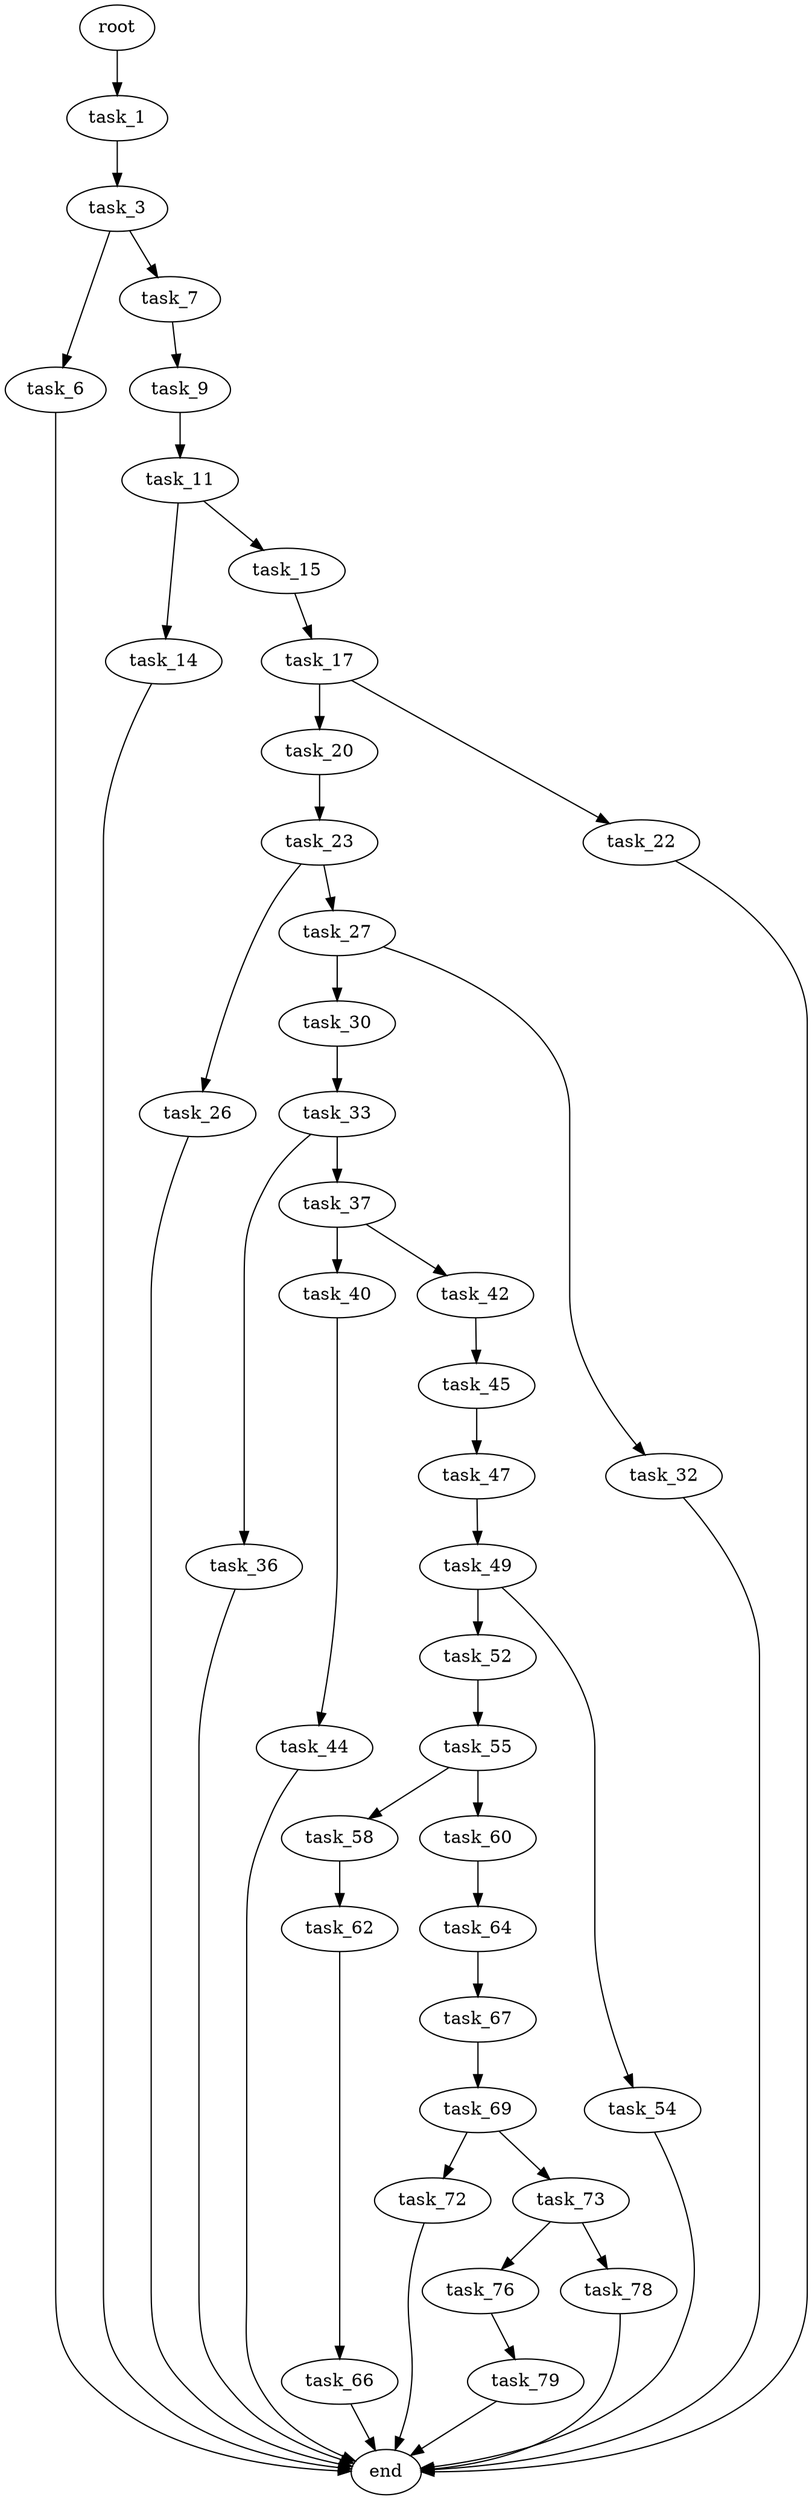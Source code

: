 digraph G {
  root [size="0.000000"];
  task_1 [size="3865639401.000000"];
  task_3 [size="3065664913.000000"];
  task_6 [size="153947939234.000000"];
  task_7 [size="717245759693.000000"];
  task_9 [size="77437215646.000000"];
  task_11 [size="782757789696.000000"];
  task_14 [size="264658625349.000000"];
  task_15 [size="1222286544.000000"];
  task_17 [size="15988629292.000000"];
  task_20 [size="4292989056.000000"];
  task_22 [size="368293445632.000000"];
  task_23 [size="2978218173.000000"];
  task_26 [size="36163855924.000000"];
  task_27 [size="2516726733.000000"];
  task_30 [size="782757789696.000000"];
  task_32 [size="1073741824000.000000"];
  task_33 [size="71232203832.000000"];
  task_36 [size="782757789696.000000"];
  task_37 [size="6572988248.000000"];
  task_40 [size="107441668698.000000"];
  task_42 [size="7608067587.000000"];
  task_44 [size="8062906676.000000"];
  task_45 [size="231928233984.000000"];
  task_47 [size="4239564091.000000"];
  task_49 [size="368293445632.000000"];
  task_52 [size="7421440170.000000"];
  task_54 [size="15913492480.000000"];
  task_55 [size="549755813888.000000"];
  task_58 [size="993898762.000000"];
  task_60 [size="782757789696.000000"];
  task_62 [size="68719476736.000000"];
  task_64 [size="368293445632.000000"];
  task_66 [size="231928233984.000000"];
  task_67 [size="68719476736.000000"];
  task_69 [size="354736540381.000000"];
  task_72 [size="41683196565.000000"];
  task_73 [size="1073741824000.000000"];
  task_76 [size="37112776456.000000"];
  task_78 [size="13514190824.000000"];
  task_79 [size="4488997131.000000"];
  end [size="0.000000"];

  root -> task_1 [size="1.000000"];
  task_1 -> task_3 [size="75497472.000000"];
  task_3 -> task_6 [size="301989888.000000"];
  task_3 -> task_7 [size="301989888.000000"];
  task_6 -> end [size="1.000000"];
  task_7 -> task_9 [size="679477248.000000"];
  task_9 -> task_11 [size="209715200.000000"];
  task_11 -> task_14 [size="679477248.000000"];
  task_11 -> task_15 [size="679477248.000000"];
  task_14 -> end [size="1.000000"];
  task_15 -> task_17 [size="33554432.000000"];
  task_17 -> task_20 [size="301989888.000000"];
  task_17 -> task_22 [size="301989888.000000"];
  task_20 -> task_23 [size="75497472.000000"];
  task_22 -> end [size="1.000000"];
  task_23 -> task_26 [size="75497472.000000"];
  task_23 -> task_27 [size="75497472.000000"];
  task_26 -> end [size="1.000000"];
  task_27 -> task_30 [size="75497472.000000"];
  task_27 -> task_32 [size="75497472.000000"];
  task_30 -> task_33 [size="679477248.000000"];
  task_32 -> end [size="1.000000"];
  task_33 -> task_36 [size="134217728.000000"];
  task_33 -> task_37 [size="134217728.000000"];
  task_36 -> end [size="1.000000"];
  task_37 -> task_40 [size="209715200.000000"];
  task_37 -> task_42 [size="209715200.000000"];
  task_40 -> task_44 [size="75497472.000000"];
  task_42 -> task_45 [size="134217728.000000"];
  task_44 -> end [size="1.000000"];
  task_45 -> task_47 [size="301989888.000000"];
  task_47 -> task_49 [size="75497472.000000"];
  task_49 -> task_52 [size="411041792.000000"];
  task_49 -> task_54 [size="411041792.000000"];
  task_52 -> task_55 [size="838860800.000000"];
  task_54 -> end [size="1.000000"];
  task_55 -> task_58 [size="536870912.000000"];
  task_55 -> task_60 [size="536870912.000000"];
  task_58 -> task_62 [size="33554432.000000"];
  task_60 -> task_64 [size="679477248.000000"];
  task_62 -> task_66 [size="134217728.000000"];
  task_64 -> task_67 [size="411041792.000000"];
  task_66 -> end [size="1.000000"];
  task_67 -> task_69 [size="134217728.000000"];
  task_69 -> task_72 [size="301989888.000000"];
  task_69 -> task_73 [size="301989888.000000"];
  task_72 -> end [size="1.000000"];
  task_73 -> task_76 [size="838860800.000000"];
  task_73 -> task_78 [size="838860800.000000"];
  task_76 -> task_79 [size="679477248.000000"];
  task_78 -> end [size="1.000000"];
  task_79 -> end [size="1.000000"];
}

